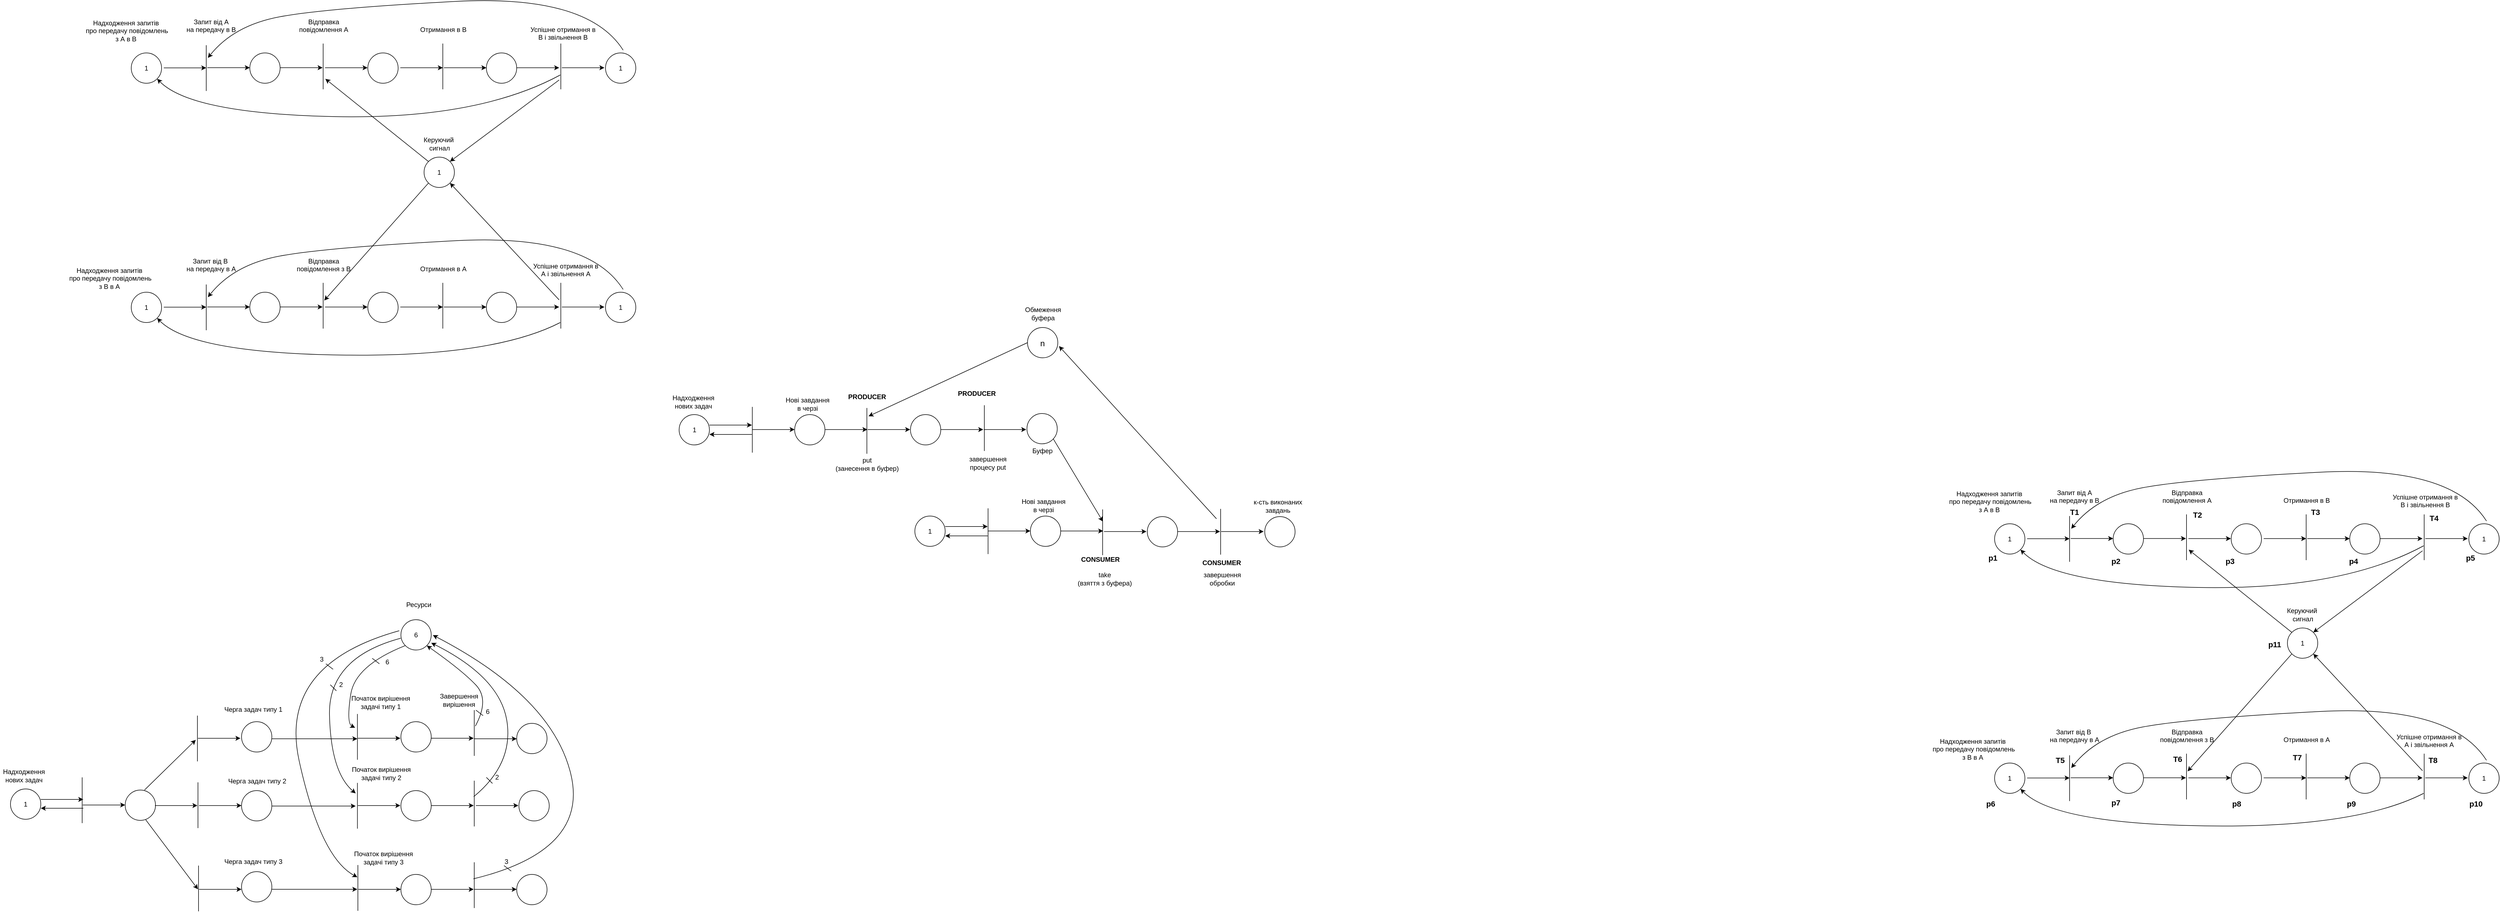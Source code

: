 <mxfile version="13.9.6" type="device"><diagram id="vWC8lhLfz5_sI7yvRuOH" name="Page-1"><mxGraphModel dx="2774" dy="1149" grid="0" gridSize="10" guides="1" tooltips="1" connect="1" arrows="1" fold="1" page="0" pageScale="1" pageWidth="827" pageHeight="1169" math="0" shadow="0"><root><mxCell id="0"/><mxCell id="1" parent="0"/><mxCell id="558CySC-EmtTnoPgAp7X-1" value="1" style="ellipse;whiteSpace=wrap;html=1;" parent="1" vertex="1"><mxGeometry x="-117" y="280" width="55" height="55" as="geometry"/></mxCell><mxCell id="558CySC-EmtTnoPgAp7X-2" value="" style="ellipse;whiteSpace=wrap;html=1;" parent="1" vertex="1"><mxGeometry x="527" y="280" width="55" height="55" as="geometry"/></mxCell><mxCell id="558CySC-EmtTnoPgAp7X-3" value="" style="endArrow=classic;html=1;" parent="1" edge="1"><mxGeometry width="50" height="50" relative="1" as="geometry"><mxPoint x="-58" y="307.08" as="sourcePoint"/><mxPoint x="19" y="307.08" as="targetPoint"/></mxGeometry></mxCell><mxCell id="558CySC-EmtTnoPgAp7X-4" value="" style="ellipse;whiteSpace=wrap;html=1;" parent="1" vertex="1"><mxGeometry x="312" y="280" width="55" height="55" as="geometry"/></mxCell><mxCell id="558CySC-EmtTnoPgAp7X-5" value="" style="endArrow=none;html=1;" parent="1" edge="1"><mxGeometry width="50" height="50" relative="1" as="geometry"><mxPoint x="19" y="349" as="sourcePoint"/><mxPoint x="19" y="266" as="targetPoint"/></mxGeometry></mxCell><mxCell id="558CySC-EmtTnoPgAp7X-8" value="" style="endArrow=classic;html=1;" parent="1" edge="1"><mxGeometry width="50" height="50" relative="1" as="geometry"><mxPoint x="21" y="306.79" as="sourcePoint"/><mxPoint x="98" y="306.79" as="targetPoint"/></mxGeometry></mxCell><mxCell id="558CySC-EmtTnoPgAp7X-9" value="" style="ellipse;whiteSpace=wrap;html=1;" parent="1" vertex="1"><mxGeometry x="98" y="280" width="55" height="55" as="geometry"/></mxCell><mxCell id="558CySC-EmtTnoPgAp7X-10" value="&lt;font style=&quot;font-size: 12px;&quot;&gt;Надходження запитів&lt;br style=&quot;font-size: 12px;&quot;&gt;&amp;nbsp;про передачу повідомлень &lt;br style=&quot;font-size: 12px;&quot;&gt;з А в В&lt;/font&gt;" style="text;html=1;align=center;verticalAlign=middle;resizable=0;points=[];autosize=1;fontSize=12;" parent="1" vertex="1"><mxGeometry x="-208" y="217" width="162" height="46" as="geometry"/></mxCell><mxCell id="558CySC-EmtTnoPgAp7X-11" value="&lt;span lang=&quot;UK&quot; style=&quot;color: black&quot;&gt;&lt;font style=&quot;font-size: 12px&quot;&gt;Запит від А &lt;br&gt;на передачу в В&lt;/font&gt;&lt;/span&gt;" style="text;whiteSpace=wrap;html=1;align=center;fontSize=12;" parent="1" vertex="1"><mxGeometry x="-34" y="210" width="124" height="48" as="geometry"/></mxCell><mxCell id="558CySC-EmtTnoPgAp7X-14" value="" style="endArrow=classic;html=1;" parent="1" edge="1"><mxGeometry width="50" height="50" relative="1" as="geometry"><mxPoint x="153" y="306.79" as="sourcePoint"/><mxPoint x="230" y="306.79" as="targetPoint"/></mxGeometry></mxCell><mxCell id="558CySC-EmtTnoPgAp7X-15" value="" style="endArrow=none;html=1;" parent="1" edge="1"><mxGeometry width="50" height="50" relative="1" as="geometry"><mxPoint x="231" y="346" as="sourcePoint"/><mxPoint x="231" y="263" as="targetPoint"/></mxGeometry></mxCell><mxCell id="558CySC-EmtTnoPgAp7X-16" value="" style="endArrow=classic;html=1;" parent="1" edge="1"><mxGeometry width="50" height="50" relative="1" as="geometry"><mxPoint x="234.5" y="306.91" as="sourcePoint"/><mxPoint x="311.5" y="306.91" as="targetPoint"/></mxGeometry></mxCell><mxCell id="558CySC-EmtTnoPgAp7X-17" value="" style="endArrow=classic;html=1;" parent="1" edge="1"><mxGeometry width="50" height="50" relative="1" as="geometry"><mxPoint x="371" y="306.91" as="sourcePoint"/><mxPoint x="448" y="306.91" as="targetPoint"/></mxGeometry></mxCell><mxCell id="558CySC-EmtTnoPgAp7X-18" value="Відправка повідомлення А" style="text;whiteSpace=wrap;html=1;align=center;fontSize=12;" parent="1" vertex="1"><mxGeometry x="170" y="210" width="124" height="48" as="geometry"/></mxCell><mxCell id="558CySC-EmtTnoPgAp7X-19" value="" style="endArrow=none;html=1;" parent="1" edge="1"><mxGeometry width="50" height="50" relative="1" as="geometry"><mxPoint x="448" y="346" as="sourcePoint"/><mxPoint x="448" y="263.0" as="targetPoint"/></mxGeometry></mxCell><mxCell id="558CySC-EmtTnoPgAp7X-20" value="" style="endArrow=classic;html=1;" parent="1" edge="1"><mxGeometry width="50" height="50" relative="1" as="geometry"><mxPoint x="450" y="306.91" as="sourcePoint"/><mxPoint x="527" y="306.91" as="targetPoint"/></mxGeometry></mxCell><mxCell id="558CySC-EmtTnoPgAp7X-21" value="Отримання в В" style="text;whiteSpace=wrap;html=1;align=center;fontSize=12;" parent="1" vertex="1"><mxGeometry x="387" y="224" width="124" height="48" as="geometry"/></mxCell><mxCell id="558CySC-EmtTnoPgAp7X-23" value="" style="curved=1;endArrow=classic;html=1;fontSize=12;entryX=1;entryY=1;entryDx=0;entryDy=0;" parent="1" target="558CySC-EmtTnoPgAp7X-1" edge="1"><mxGeometry width="50" height="50" relative="1" as="geometry"><mxPoint x="661" y="320" as="sourcePoint"/><mxPoint x="335" y="455" as="targetPoint"/><Array as="points"><mxPoint x="511" y="401"/><mxPoint x="-9" y="390"/></Array></mxGeometry></mxCell><mxCell id="558CySC-EmtTnoPgAp7X-24" value="" style="endArrow=none;html=1;" parent="1" edge="1"><mxGeometry width="50" height="50" relative="1" as="geometry"><mxPoint x="662" y="346" as="sourcePoint"/><mxPoint x="662" y="263.0" as="targetPoint"/></mxGeometry></mxCell><mxCell id="558CySC-EmtTnoPgAp7X-25" value="" style="endArrow=classic;html=1;" parent="1" edge="1"><mxGeometry width="50" height="50" relative="1" as="geometry"><mxPoint x="664.0" y="306.91" as="sourcePoint"/><mxPoint x="741" y="306.91" as="targetPoint"/></mxGeometry></mxCell><mxCell id="558CySC-EmtTnoPgAp7X-26" value="" style="endArrow=classic;html=1;" parent="1" edge="1"><mxGeometry width="50" height="50" relative="1" as="geometry"><mxPoint x="582.0" y="306.91" as="sourcePoint"/><mxPoint x="659" y="306.91" as="targetPoint"/></mxGeometry></mxCell><mxCell id="558CySC-EmtTnoPgAp7X-27" value="1" style="ellipse;whiteSpace=wrap;html=1;" parent="1" vertex="1"><mxGeometry x="743" y="280" width="55" height="55" as="geometry"/></mxCell><mxCell id="558CySC-EmtTnoPgAp7X-28" value="Успішне отримання в В і звільнення В" style="text;whiteSpace=wrap;html=1;align=center;fontSize=12;" parent="1" vertex="1"><mxGeometry x="604" y="224" width="124" height="48" as="geometry"/></mxCell><mxCell id="558CySC-EmtTnoPgAp7X-29" value="" style="curved=1;endArrow=classic;html=1;fontSize=12;entryX=1;entryY=1;entryDx=0;entryDy=0;" parent="1" edge="1"><mxGeometry width="50" height="50" relative="1" as="geometry"><mxPoint x="775" y="275" as="sourcePoint"/><mxPoint x="21.995" y="288.995" as="targetPoint"/><Array as="points"><mxPoint x="711" y="174"/><mxPoint x="235" y="199"/><mxPoint x="69" y="230"/></Array></mxGeometry></mxCell><mxCell id="558CySC-EmtTnoPgAp7X-30" value="1" style="ellipse;whiteSpace=wrap;html=1;" parent="1" vertex="1"><mxGeometry x="-117" y="714" width="55" height="55" as="geometry"/></mxCell><mxCell id="558CySC-EmtTnoPgAp7X-31" value="" style="ellipse;whiteSpace=wrap;html=1;" parent="1" vertex="1"><mxGeometry x="527" y="714" width="55" height="55" as="geometry"/></mxCell><mxCell id="558CySC-EmtTnoPgAp7X-32" value="" style="endArrow=classic;html=1;" parent="1" edge="1"><mxGeometry width="50" height="50" relative="1" as="geometry"><mxPoint x="-58" y="741.08" as="sourcePoint"/><mxPoint x="19" y="741.08" as="targetPoint"/></mxGeometry></mxCell><mxCell id="558CySC-EmtTnoPgAp7X-33" value="" style="ellipse;whiteSpace=wrap;html=1;" parent="1" vertex="1"><mxGeometry x="312" y="714" width="55" height="55" as="geometry"/></mxCell><mxCell id="558CySC-EmtTnoPgAp7X-34" value="" style="endArrow=none;html=1;" parent="1" edge="1"><mxGeometry width="50" height="50" relative="1" as="geometry"><mxPoint x="19" y="783" as="sourcePoint"/><mxPoint x="19" y="700" as="targetPoint"/></mxGeometry></mxCell><mxCell id="558CySC-EmtTnoPgAp7X-35" value="" style="endArrow=classic;html=1;" parent="1" edge="1"><mxGeometry width="50" height="50" relative="1" as="geometry"><mxPoint x="21" y="740.79" as="sourcePoint"/><mxPoint x="98" y="740.79" as="targetPoint"/></mxGeometry></mxCell><mxCell id="558CySC-EmtTnoPgAp7X-36" value="" style="ellipse;whiteSpace=wrap;html=1;" parent="1" vertex="1"><mxGeometry x="98" y="714" width="55" height="55" as="geometry"/></mxCell><mxCell id="558CySC-EmtTnoPgAp7X-37" value="&lt;span lang=&quot;UK&quot; style=&quot;color: black&quot;&gt;&lt;font style=&quot;font-size: 12px&quot;&gt;Запит від В&amp;nbsp;&lt;br&gt;на передачу в А&lt;br&gt;&lt;br&gt;&lt;/font&gt;&lt;/span&gt;" style="text;whiteSpace=wrap;html=1;align=center;fontSize=12;" parent="1" vertex="1"><mxGeometry x="-34" y="644" width="124" height="48" as="geometry"/></mxCell><mxCell id="558CySC-EmtTnoPgAp7X-38" value="" style="endArrow=classic;html=1;" parent="1" edge="1"><mxGeometry width="50" height="50" relative="1" as="geometry"><mxPoint x="153" y="740.79" as="sourcePoint"/><mxPoint x="230" y="740.79" as="targetPoint"/></mxGeometry></mxCell><mxCell id="558CySC-EmtTnoPgAp7X-39" value="" style="endArrow=none;html=1;" parent="1" edge="1"><mxGeometry width="50" height="50" relative="1" as="geometry"><mxPoint x="231" y="780" as="sourcePoint"/><mxPoint x="231" y="697.0" as="targetPoint"/></mxGeometry></mxCell><mxCell id="558CySC-EmtTnoPgAp7X-40" value="" style="endArrow=classic;html=1;" parent="1" edge="1"><mxGeometry width="50" height="50" relative="1" as="geometry"><mxPoint x="234.5" y="740.91" as="sourcePoint"/><mxPoint x="311.5" y="740.91" as="targetPoint"/></mxGeometry></mxCell><mxCell id="558CySC-EmtTnoPgAp7X-41" value="" style="endArrow=classic;html=1;" parent="1" edge="1"><mxGeometry width="50" height="50" relative="1" as="geometry"><mxPoint x="371" y="740.91" as="sourcePoint"/><mxPoint x="448" y="740.91" as="targetPoint"/></mxGeometry></mxCell><mxCell id="558CySC-EmtTnoPgAp7X-42" value="Відправка повідомлення з В" style="text;whiteSpace=wrap;html=1;align=center;fontSize=12;" parent="1" vertex="1"><mxGeometry x="170" y="644" width="124" height="48" as="geometry"/></mxCell><mxCell id="558CySC-EmtTnoPgAp7X-43" value="" style="endArrow=none;html=1;" parent="1" edge="1"><mxGeometry width="50" height="50" relative="1" as="geometry"><mxPoint x="448" y="780" as="sourcePoint"/><mxPoint x="448" y="697.0" as="targetPoint"/></mxGeometry></mxCell><mxCell id="558CySC-EmtTnoPgAp7X-44" value="" style="endArrow=classic;html=1;" parent="1" edge="1"><mxGeometry width="50" height="50" relative="1" as="geometry"><mxPoint x="450.0" y="740.91" as="sourcePoint"/><mxPoint x="527" y="740.91" as="targetPoint"/></mxGeometry></mxCell><mxCell id="558CySC-EmtTnoPgAp7X-45" value="Отримання в А" style="text;whiteSpace=wrap;html=1;align=center;fontSize=12;" parent="1" vertex="1"><mxGeometry x="387" y="658" width="124" height="48" as="geometry"/></mxCell><mxCell id="558CySC-EmtTnoPgAp7X-46" value="" style="curved=1;endArrow=classic;html=1;fontSize=12;entryX=1;entryY=1;entryDx=0;entryDy=0;" parent="1" target="558CySC-EmtTnoPgAp7X-30" edge="1"><mxGeometry width="50" height="50" relative="1" as="geometry"><mxPoint x="661" y="769" as="sourcePoint"/><mxPoint x="335" y="889" as="targetPoint"/><Array as="points"><mxPoint x="538" y="832"/><mxPoint x="-9" y="824"/></Array></mxGeometry></mxCell><mxCell id="558CySC-EmtTnoPgAp7X-47" value="" style="endArrow=none;html=1;" parent="1" edge="1"><mxGeometry width="50" height="50" relative="1" as="geometry"><mxPoint x="662" y="780" as="sourcePoint"/><mxPoint x="662" y="697.0" as="targetPoint"/></mxGeometry></mxCell><mxCell id="558CySC-EmtTnoPgAp7X-48" value="" style="endArrow=classic;html=1;" parent="1" edge="1"><mxGeometry width="50" height="50" relative="1" as="geometry"><mxPoint x="664.0" y="740.91" as="sourcePoint"/><mxPoint x="741" y="740.91" as="targetPoint"/></mxGeometry></mxCell><mxCell id="558CySC-EmtTnoPgAp7X-49" value="" style="endArrow=classic;html=1;" parent="1" edge="1"><mxGeometry width="50" height="50" relative="1" as="geometry"><mxPoint x="582.0" y="740.91" as="sourcePoint"/><mxPoint x="659" y="740.91" as="targetPoint"/></mxGeometry></mxCell><mxCell id="558CySC-EmtTnoPgAp7X-50" value="1" style="ellipse;whiteSpace=wrap;html=1;" parent="1" vertex="1"><mxGeometry x="743" y="714" width="55" height="55" as="geometry"/></mxCell><mxCell id="558CySC-EmtTnoPgAp7X-51" value="Успішне отримання в А і звільнення А" style="text;whiteSpace=wrap;html=1;align=center;fontSize=12;" parent="1" vertex="1"><mxGeometry x="609" y="653" width="124" height="48" as="geometry"/></mxCell><mxCell id="558CySC-EmtTnoPgAp7X-52" value="" style="curved=1;endArrow=classic;html=1;fontSize=12;entryX=1;entryY=1;entryDx=0;entryDy=0;" parent="1" edge="1"><mxGeometry width="50" height="50" relative="1" as="geometry"><mxPoint x="775.0" y="709" as="sourcePoint"/><mxPoint x="21.995" y="722.995" as="targetPoint"/><Array as="points"><mxPoint x="711" y="608"/><mxPoint x="235" y="633"/><mxPoint x="69" y="664"/></Array></mxGeometry></mxCell><mxCell id="558CySC-EmtTnoPgAp7X-53" value="&lt;font style=&quot;font-size: 12px&quot;&gt;Надходження запитів&lt;br style=&quot;font-size: 12px&quot;&gt;&amp;nbsp;про передачу повідомлень &lt;br style=&quot;font-size: 12px&quot;&gt;з В в А&lt;/font&gt;" style="text;html=1;align=center;verticalAlign=middle;resizable=0;points=[];autosize=1;fontSize=12;" parent="1" vertex="1"><mxGeometry x="-238" y="666" width="162" height="46" as="geometry"/></mxCell><mxCell id="558CySC-EmtTnoPgAp7X-54" value="1" style="ellipse;whiteSpace=wrap;html=1;" parent="1" vertex="1"><mxGeometry x="414" y="469" width="55" height="55" as="geometry"/></mxCell><mxCell id="558CySC-EmtTnoPgAp7X-55" value="Керуючий&lt;br&gt;&amp;nbsp;сигнал" style="text;html=1;align=center;verticalAlign=middle;resizable=0;points=[];autosize=1;fontSize=12;" parent="1" vertex="1"><mxGeometry x="407" y="429" width="65" height="32" as="geometry"/></mxCell><mxCell id="558CySC-EmtTnoPgAp7X-57" value="" style="endArrow=classic;html=1;fontSize=12;exitX=0;exitY=0;exitDx=0;exitDy=0;" parent="1" source="558CySC-EmtTnoPgAp7X-54" edge="1"><mxGeometry width="50" height="50" relative="1" as="geometry"><mxPoint x="568" y="399" as="sourcePoint"/><mxPoint x="235" y="327" as="targetPoint"/></mxGeometry></mxCell><mxCell id="558CySC-EmtTnoPgAp7X-58" value="" style="endArrow=classic;html=1;fontSize=12;exitX=0;exitY=1;exitDx=0;exitDy=0;" parent="1" source="558CySC-EmtTnoPgAp7X-54" edge="1"><mxGeometry width="50" height="50" relative="1" as="geometry"><mxPoint x="439.555" y="488.055" as="sourcePoint"/><mxPoint x="233" y="729" as="targetPoint"/></mxGeometry></mxCell><mxCell id="558CySC-EmtTnoPgAp7X-59" value="" style="endArrow=classic;html=1;fontSize=12;entryX=1;entryY=0;entryDx=0;entryDy=0;" parent="1" target="558CySC-EmtTnoPgAp7X-54" edge="1"><mxGeometry width="50" height="50" relative="1" as="geometry"><mxPoint x="659" y="329" as="sourcePoint"/><mxPoint x="569" y="433" as="targetPoint"/></mxGeometry></mxCell><mxCell id="558CySC-EmtTnoPgAp7X-60" value="" style="endArrow=classic;html=1;fontSize=12;entryX=1;entryY=1;entryDx=0;entryDy=0;" parent="1" target="558CySC-EmtTnoPgAp7X-54" edge="1"><mxGeometry width="50" height="50" relative="1" as="geometry"><mxPoint x="659" y="728" as="sourcePoint"/><mxPoint x="658.055" y="492.945" as="targetPoint"/></mxGeometry></mxCell><mxCell id="558CySC-EmtTnoPgAp7X-83" value="1" style="ellipse;whiteSpace=wrap;html=1;" parent="1" vertex="1"><mxGeometry x="-336" y="1615" width="55" height="55" as="geometry"/></mxCell><mxCell id="558CySC-EmtTnoPgAp7X-88" value="&lt;font style=&quot;font-size: 12px&quot;&gt;Надходження &lt;br&gt;нових задач&lt;br&gt;&lt;/font&gt;" style="text;html=1;align=center;verticalAlign=middle;resizable=0;points=[];autosize=1;fontSize=12;" parent="1" vertex="1"><mxGeometry x="-355" y="1575" width="86" height="32" as="geometry"/></mxCell><mxCell id="558CySC-EmtTnoPgAp7X-89" value="" style="endArrow=classic;html=1;" parent="1" edge="1"><mxGeometry width="50" height="50" relative="1" as="geometry"><mxPoint x="-281" y="1634" as="sourcePoint"/><mxPoint x="-204.0" y="1634" as="targetPoint"/></mxGeometry></mxCell><mxCell id="558CySC-EmtTnoPgAp7X-90" value="" style="endArrow=classic;html=1;" parent="1" edge="1"><mxGeometry width="50" height="50" relative="1" as="geometry"><mxPoint x="-204.0" y="1650" as="sourcePoint"/><mxPoint x="-281" y="1650" as="targetPoint"/></mxGeometry></mxCell><mxCell id="558CySC-EmtTnoPgAp7X-92" value="" style="endArrow=none;html=1;" parent="1" edge="1"><mxGeometry width="50" height="50" relative="1" as="geometry"><mxPoint x="3" y="1565.0" as="sourcePoint"/><mxPoint x="3" y="1482" as="targetPoint"/></mxGeometry></mxCell><mxCell id="558CySC-EmtTnoPgAp7X-94" value="6" style="ellipse;whiteSpace=wrap;html=1;" parent="1" vertex="1"><mxGeometry x="372" y="1308" width="55" height="55" as="geometry"/></mxCell><mxCell id="558CySC-EmtTnoPgAp7X-96" value="" style="ellipse;whiteSpace=wrap;html=1;" parent="1" vertex="1"><mxGeometry x="372" y="1493" width="55" height="55" as="geometry"/></mxCell><mxCell id="558CySC-EmtTnoPgAp7X-97" value="" style="endArrow=classic;html=1;fontSize=12;" parent="1" edge="1"><mxGeometry width="50" height="50" relative="1" as="geometry"><mxPoint x="138" y="1524" as="sourcePoint"/><mxPoint x="293" y="1524" as="targetPoint"/></mxGeometry></mxCell><mxCell id="558CySC-EmtTnoPgAp7X-99" value="&lt;font style=&quot;font-size: 12px&quot;&gt;Черга задач типу 1&lt;br&gt;&lt;/font&gt;" style="text;html=1;align=center;verticalAlign=middle;resizable=0;points=[];autosize=1;fontSize=12;" parent="1" vertex="1"><mxGeometry x="46" y="1462" width="115" height="18" as="geometry"/></mxCell><mxCell id="558CySC-EmtTnoPgAp7X-100" value="" style="endArrow=none;html=1;" parent="1" edge="1"><mxGeometry width="50" height="50" relative="1" as="geometry"><mxPoint x="293.17" y="1562" as="sourcePoint"/><mxPoint x="293.17" y="1479" as="targetPoint"/></mxGeometry></mxCell><mxCell id="558CySC-EmtTnoPgAp7X-101" value="" style="endArrow=classic;html=1;fontSize=12;" parent="1" edge="1"><mxGeometry width="50" height="50" relative="1" as="geometry"><mxPoint x="137" y="1646" as="sourcePoint"/><mxPoint x="290" y="1646" as="targetPoint"/></mxGeometry></mxCell><mxCell id="558CySC-EmtTnoPgAp7X-102" value="" style="endArrow=none;html=1;" parent="1" edge="1"><mxGeometry width="50" height="50" relative="1" as="geometry"><mxPoint x="293.17" y="1687" as="sourcePoint"/><mxPoint x="293.17" y="1604" as="targetPoint"/></mxGeometry></mxCell><mxCell id="558CySC-EmtTnoPgAp7X-103" value="" style="endArrow=none;html=1;" parent="1" edge="1"><mxGeometry width="50" height="50" relative="1" as="geometry"><mxPoint x="294.0" y="1836" as="sourcePoint"/><mxPoint x="294.0" y="1753" as="targetPoint"/></mxGeometry></mxCell><mxCell id="558CySC-EmtTnoPgAp7X-105" value="" style="endArrow=classic;html=1;fontSize=12;" parent="1" edge="1"><mxGeometry width="50" height="50" relative="1" as="geometry"><mxPoint x="130" y="1797" as="sourcePoint"/><mxPoint x="293" y="1797" as="targetPoint"/></mxGeometry></mxCell><mxCell id="558CySC-EmtTnoPgAp7X-106" value="" style="ellipse;whiteSpace=wrap;html=1;" parent="1" vertex="1"><mxGeometry x="372" y="1618" width="55" height="55" as="geometry"/></mxCell><mxCell id="558CySC-EmtTnoPgAp7X-107" value="" style="endArrow=classic;html=1;" parent="1" edge="1"><mxGeometry width="50" height="50" relative="1" as="geometry"><mxPoint x="294" y="1523" as="sourcePoint"/><mxPoint x="371.0" y="1523" as="targetPoint"/></mxGeometry></mxCell><mxCell id="558CySC-EmtTnoPgAp7X-108" value="" style="ellipse;whiteSpace=wrap;html=1;" parent="1" vertex="1"><mxGeometry x="372" y="1770" width="55" height="55" as="geometry"/></mxCell><mxCell id="558CySC-EmtTnoPgAp7X-109" value="" style="endArrow=classic;html=1;" parent="1" edge="1"><mxGeometry width="50" height="50" relative="1" as="geometry"><mxPoint x="294.0" y="1645.08" as="sourcePoint"/><mxPoint x="371.0" y="1645.08" as="targetPoint"/></mxGeometry></mxCell><mxCell id="558CySC-EmtTnoPgAp7X-110" value="" style="endArrow=classic;html=1;" parent="1" edge="1"><mxGeometry width="50" height="50" relative="1" as="geometry"><mxPoint x="295.0" y="1797.08" as="sourcePoint"/><mxPoint x="372.0" y="1797.08" as="targetPoint"/></mxGeometry></mxCell><mxCell id="558CySC-EmtTnoPgAp7X-111" value="" style="endArrow=classic;html=1;" parent="1" edge="1"><mxGeometry width="50" height="50" relative="1" as="geometry"><mxPoint x="427.0" y="1523" as="sourcePoint"/><mxPoint x="504.0" y="1523" as="targetPoint"/></mxGeometry></mxCell><mxCell id="558CySC-EmtTnoPgAp7X-112" value="" style="endArrow=classic;html=1;" parent="1" edge="1"><mxGeometry width="50" height="50" relative="1" as="geometry"><mxPoint x="427.0" y="1645.08" as="sourcePoint"/><mxPoint x="504.0" y="1645.08" as="targetPoint"/></mxGeometry></mxCell><mxCell id="558CySC-EmtTnoPgAp7X-113" value="" style="endArrow=classic;html=1;" parent="1" edge="1"><mxGeometry width="50" height="50" relative="1" as="geometry"><mxPoint x="427.0" y="1797.08" as="sourcePoint"/><mxPoint x="504.0" y="1797.08" as="targetPoint"/></mxGeometry></mxCell><mxCell id="558CySC-EmtTnoPgAp7X-114" value="" style="endArrow=none;html=1;" parent="1" edge="1"><mxGeometry width="50" height="50" relative="1" as="geometry"><mxPoint x="505.0" y="1683" as="sourcePoint"/><mxPoint x="505.0" y="1600" as="targetPoint"/></mxGeometry></mxCell><mxCell id="558CySC-EmtTnoPgAp7X-115" value="" style="endArrow=none;html=1;" parent="1" edge="1"><mxGeometry width="50" height="50" relative="1" as="geometry"><mxPoint x="505.0" y="1555" as="sourcePoint"/><mxPoint x="505.0" y="1472" as="targetPoint"/></mxGeometry></mxCell><mxCell id="558CySC-EmtTnoPgAp7X-116" value="" style="endArrow=none;html=1;" parent="1" edge="1"><mxGeometry width="50" height="50" relative="1" as="geometry"><mxPoint x="505.0" y="1831" as="sourcePoint"/><mxPoint x="505.0" y="1748" as="targetPoint"/></mxGeometry></mxCell><mxCell id="558CySC-EmtTnoPgAp7X-117" value="" style="curved=1;endArrow=classic;html=1;fontSize=12;exitX=0;exitY=1;exitDx=0;exitDy=0;" parent="1" source="558CySC-EmtTnoPgAp7X-94" edge="1"><mxGeometry width="50" height="50" relative="1" as="geometry"><mxPoint x="413" y="1633" as="sourcePoint"/><mxPoint x="289" y="1504" as="targetPoint"/><Array as="points"><mxPoint x="289" y="1391"/><mxPoint x="273" y="1496"/></Array></mxGeometry></mxCell><mxCell id="558CySC-EmtTnoPgAp7X-120" value="" style="curved=1;endArrow=classic;html=1;fontSize=12;exitX=-0.006;exitY=0.612;exitDx=0;exitDy=0;exitPerimeter=0;" parent="1" source="558CySC-EmtTnoPgAp7X-94" edge="1"><mxGeometry width="50" height="50" relative="1" as="geometry"><mxPoint x="413" y="1633" as="sourcePoint"/><mxPoint x="290" y="1623" as="targetPoint"/><Array as="points"><mxPoint x="240" y="1377"/><mxPoint x="245" y="1585"/></Array></mxGeometry></mxCell><mxCell id="558CySC-EmtTnoPgAp7X-121" value="" style="endArrow=none;html=1;fontSize=12;" parent="1" edge="1"><mxGeometry width="50" height="50" relative="1" as="geometry"><mxPoint x="255" y="1437" as="sourcePoint"/><mxPoint x="244" y="1426" as="targetPoint"/></mxGeometry></mxCell><mxCell id="558CySC-EmtTnoPgAp7X-122" value="2" style="text;html=1;align=center;verticalAlign=middle;resizable=0;points=[];autosize=1;fontSize=12;" parent="1" vertex="1"><mxGeometry x="254" y="1417" width="17" height="18" as="geometry"/></mxCell><mxCell id="558CySC-EmtTnoPgAp7X-123" value="" style="curved=1;endArrow=classic;html=1;fontSize=12;" parent="1" edge="1"><mxGeometry width="50" height="50" relative="1" as="geometry"><mxPoint x="369" y="1328" as="sourcePoint"/><mxPoint x="293" y="1775" as="targetPoint"/><Array as="points"><mxPoint x="149" y="1389"/><mxPoint x="226" y="1739.14"/></Array></mxGeometry></mxCell><mxCell id="558CySC-EmtTnoPgAp7X-127" value="" style="endArrow=classic;html=1;" parent="1" edge="1"><mxGeometry width="50" height="50" relative="1" as="geometry"><mxPoint x="505.0" y="1524" as="sourcePoint"/><mxPoint x="582.0" y="1524" as="targetPoint"/></mxGeometry></mxCell><mxCell id="558CySC-EmtTnoPgAp7X-128" value="" style="endArrow=classic;html=1;" parent="1" edge="1"><mxGeometry width="50" height="50" relative="1" as="geometry"><mxPoint x="508.0" y="1645.08" as="sourcePoint"/><mxPoint x="585.0" y="1645.08" as="targetPoint"/></mxGeometry></mxCell><mxCell id="558CySC-EmtTnoPgAp7X-129" value="" style="endArrow=classic;html=1;" parent="1" edge="1"><mxGeometry width="50" height="50" relative="1" as="geometry"><mxPoint x="505.0" y="1797.08" as="sourcePoint"/><mxPoint x="582.0" y="1797.08" as="targetPoint"/></mxGeometry></mxCell><mxCell id="558CySC-EmtTnoPgAp7X-131" value="" style="ellipse;whiteSpace=wrap;html=1;" parent="1" vertex="1"><mxGeometry x="582" y="1496" width="55" height="55" as="geometry"/></mxCell><mxCell id="558CySC-EmtTnoPgAp7X-132" value="" style="ellipse;whiteSpace=wrap;html=1;" parent="1" vertex="1"><mxGeometry x="586" y="1618" width="55" height="55" as="geometry"/></mxCell><mxCell id="558CySC-EmtTnoPgAp7X-133" value="" style="ellipse;whiteSpace=wrap;html=1;" parent="1" vertex="1"><mxGeometry x="582" y="1770" width="55" height="55" as="geometry"/></mxCell><mxCell id="558CySC-EmtTnoPgAp7X-134" value="" style="curved=1;endArrow=classic;html=1;fontSize=12;entryX=1;entryY=1;entryDx=0;entryDy=0;" parent="1" target="558CySC-EmtTnoPgAp7X-94" edge="1"><mxGeometry width="50" height="50" relative="1" as="geometry"><mxPoint x="507" y="1501" as="sourcePoint"/><mxPoint x="557" y="1451" as="targetPoint"/><Array as="points"><mxPoint x="533" y="1453"/><mxPoint x="483" y="1400"/></Array></mxGeometry></mxCell><mxCell id="558CySC-EmtTnoPgAp7X-135" value="" style="curved=1;endArrow=classic;html=1;fontSize=12;" parent="1" edge="1"><mxGeometry width="50" height="50" relative="1" as="geometry"><mxPoint x="504.03" y="1629.05" as="sourcePoint"/><mxPoint x="427" y="1350" as="targetPoint"/><Array as="points"><mxPoint x="577" y="1569"/><mxPoint x="551" y="1412"/></Array></mxGeometry></mxCell><mxCell id="558CySC-EmtTnoPgAp7X-136" value="" style="curved=1;endArrow=classic;html=1;fontSize=12;" parent="1" edge="1"><mxGeometry width="50" height="50" relative="1" as="geometry"><mxPoint x="503.53" y="1778.03" as="sourcePoint"/><mxPoint x="430" y="1336" as="targetPoint"/><Array as="points"><mxPoint x="714" y="1727"/><mxPoint x="646" y="1448"/></Array></mxGeometry></mxCell><mxCell id="558CySC-EmtTnoPgAp7X-137" value="" style="endArrow=none;html=1;fontSize=12;" parent="1" edge="1"><mxGeometry width="50" height="50" relative="1" as="geometry"><mxPoint x="521.0" y="1482" as="sourcePoint"/><mxPoint x="508.0" y="1472" as="targetPoint"/></mxGeometry></mxCell><mxCell id="558CySC-EmtTnoPgAp7X-138" value="6" style="text;html=1;align=center;verticalAlign=middle;resizable=0;points=[];autosize=1;fontSize=12;" parent="1" vertex="1"><mxGeometry x="520" y="1466" width="17" height="18" as="geometry"/></mxCell><mxCell id="558CySC-EmtTnoPgAp7X-139" value="" style="endArrow=none;html=1;fontSize=12;" parent="1" edge="1"><mxGeometry width="50" height="50" relative="1" as="geometry"><mxPoint x="538" y="1605" as="sourcePoint"/><mxPoint x="527.0" y="1594" as="targetPoint"/></mxGeometry></mxCell><mxCell id="558CySC-EmtTnoPgAp7X-140" value="2" style="text;html=1;align=center;verticalAlign=middle;resizable=0;points=[];autosize=1;fontSize=12;" parent="1" vertex="1"><mxGeometry x="537" y="1585" width="17" height="18" as="geometry"/></mxCell><mxCell id="558CySC-EmtTnoPgAp7X-141" value="" style="endArrow=none;html=1;fontSize=12;" parent="1" edge="1"><mxGeometry width="50" height="50" relative="1" as="geometry"><mxPoint x="572.0" y="1764" as="sourcePoint"/><mxPoint x="559.0" y="1754" as="targetPoint"/><Array as="points"><mxPoint x="559" y="1754"/></Array></mxGeometry></mxCell><mxCell id="558CySC-EmtTnoPgAp7X-142" value="3" style="text;html=1;align=center;verticalAlign=middle;resizable=0;points=[];autosize=1;fontSize=12;" parent="1" vertex="1"><mxGeometry x="554" y="1738" width="17" height="18" as="geometry"/></mxCell><mxCell id="558CySC-EmtTnoPgAp7X-143" value="Початок вирішення&lt;br&gt;задачі типу 1" style="text;html=1;align=center;verticalAlign=middle;resizable=0;points=[];autosize=1;fontSize=12;" parent="1" vertex="1"><mxGeometry x="276" y="1442" width="117" height="32" as="geometry"/></mxCell><mxCell id="558CySC-EmtTnoPgAp7X-146" value="Завершення &lt;br&gt;вирішення" style="text;html=1;align=center;verticalAlign=middle;resizable=0;points=[];autosize=1;fontSize=12;" parent="1" vertex="1"><mxGeometry x="437" y="1438" width="80" height="32" as="geometry"/></mxCell><mxCell id="558CySC-EmtTnoPgAp7X-147" value="Початок вирішення&lt;br&gt;задачі типу 2" style="text;html=1;align=center;verticalAlign=middle;resizable=0;points=[];autosize=1;fontSize=12;" parent="1" vertex="1"><mxGeometry x="277.75" y="1571" width="117" height="32" as="geometry"/></mxCell><mxCell id="558CySC-EmtTnoPgAp7X-148" value="Початок вирішення&lt;br&gt;задачі типу 3" style="text;html=1;align=center;verticalAlign=middle;resizable=0;points=[];autosize=1;fontSize=12;" parent="1" vertex="1"><mxGeometry x="281" y="1724" width="117" height="32" as="geometry"/></mxCell><mxCell id="558CySC-EmtTnoPgAp7X-149" value="" style="ellipse;whiteSpace=wrap;html=1;" parent="1" vertex="1"><mxGeometry x="83" y="1493" width="55" height="55" as="geometry"/></mxCell><mxCell id="558CySC-EmtTnoPgAp7X-150" value="" style="ellipse;whiteSpace=wrap;html=1;" parent="1" vertex="1"><mxGeometry x="83" y="1618" width="55" height="55" as="geometry"/></mxCell><mxCell id="558CySC-EmtTnoPgAp7X-151" value="" style="ellipse;whiteSpace=wrap;html=1;" parent="1" vertex="1"><mxGeometry x="83" y="1765" width="55" height="55" as="geometry"/></mxCell><mxCell id="558CySC-EmtTnoPgAp7X-152" value="" style="endArrow=classic;html=1;" parent="1" edge="1"><mxGeometry width="50" height="50" relative="1" as="geometry"><mxPoint x="4.0" y="1523.08" as="sourcePoint"/><mxPoint x="81.0" y="1523.08" as="targetPoint"/></mxGeometry></mxCell><mxCell id="558CySC-EmtTnoPgAp7X-153" value="" style="endArrow=classic;html=1;" parent="1" edge="1"><mxGeometry width="50" height="50" relative="1" as="geometry"><mxPoint x="6.0" y="1645.08" as="sourcePoint"/><mxPoint x="83.0" y="1645.08" as="targetPoint"/></mxGeometry></mxCell><mxCell id="558CySC-EmtTnoPgAp7X-154" value="" style="endArrow=classic;html=1;" parent="1" edge="1"><mxGeometry width="50" height="50" relative="1" as="geometry"><mxPoint x="6.0" y="1797.08" as="sourcePoint"/><mxPoint x="83.0" y="1797.08" as="targetPoint"/></mxGeometry></mxCell><mxCell id="558CySC-EmtTnoPgAp7X-155" value="" style="endArrow=none;html=1;" parent="1" edge="1"><mxGeometry width="50" height="50" relative="1" as="geometry"><mxPoint x="4" y="1686" as="sourcePoint"/><mxPoint x="4" y="1603" as="targetPoint"/></mxGeometry></mxCell><mxCell id="558CySC-EmtTnoPgAp7X-156" value="" style="endArrow=none;html=1;" parent="1" edge="1"><mxGeometry width="50" height="50" relative="1" as="geometry"><mxPoint x="5" y="1837" as="sourcePoint"/><mxPoint x="5" y="1754" as="targetPoint"/></mxGeometry></mxCell><mxCell id="558CySC-EmtTnoPgAp7X-157" value="" style="ellipse;whiteSpace=wrap;html=1;" parent="1" vertex="1"><mxGeometry x="-128" y="1617" width="55" height="55" as="geometry"/></mxCell><mxCell id="558CySC-EmtTnoPgAp7X-158" value="" style="endArrow=none;html=1;" parent="1" edge="1"><mxGeometry width="50" height="50" relative="1" as="geometry"><mxPoint x="-206" y="1677" as="sourcePoint"/><mxPoint x="-206" y="1594" as="targetPoint"/></mxGeometry></mxCell><mxCell id="558CySC-EmtTnoPgAp7X-159" value="&lt;font style=&quot;font-size: 12px&quot;&gt;Черга задач типу 2&lt;br&gt;&lt;/font&gt;" style="text;html=1;align=center;verticalAlign=middle;resizable=0;points=[];autosize=1;fontSize=12;" parent="1" vertex="1"><mxGeometry x="53" y="1592" width="115" height="18" as="geometry"/></mxCell><mxCell id="558CySC-EmtTnoPgAp7X-161" value="&lt;font style=&quot;font-size: 12px&quot;&gt;Черга задач типу 3&lt;br&gt;&lt;/font&gt;" style="text;html=1;align=center;verticalAlign=middle;resizable=0;points=[];autosize=1;fontSize=12;" parent="1" vertex="1"><mxGeometry x="46" y="1738" width="115" height="18" as="geometry"/></mxCell><mxCell id="558CySC-EmtTnoPgAp7X-162" value="" style="endArrow=classic;html=1;" parent="1" edge="1"><mxGeometry width="50" height="50" relative="1" as="geometry"><mxPoint x="-205" y="1644.08" as="sourcePoint"/><mxPoint x="-128.0" y="1644.08" as="targetPoint"/></mxGeometry></mxCell><mxCell id="558CySC-EmtTnoPgAp7X-163" value="" style="endArrow=classic;html=1;" parent="1" edge="1"><mxGeometry width="50" height="50" relative="1" as="geometry"><mxPoint x="-93" y="1617" as="sourcePoint"/><mxPoint y="1526" as="targetPoint"/></mxGeometry></mxCell><mxCell id="558CySC-EmtTnoPgAp7X-164" value="" style="endArrow=classic;html=1;" parent="1" edge="1"><mxGeometry width="50" height="50" relative="1" as="geometry"><mxPoint x="-74.0" y="1645.08" as="sourcePoint"/><mxPoint x="3.0" y="1645.08" as="targetPoint"/></mxGeometry></mxCell><mxCell id="558CySC-EmtTnoPgAp7X-165" value="" style="endArrow=classic;html=1;exitX=0.676;exitY=0.979;exitDx=0;exitDy=0;exitPerimeter=0;" parent="1" source="558CySC-EmtTnoPgAp7X-157" edge="1"><mxGeometry width="50" height="50" relative="1" as="geometry"><mxPoint x="-89" y="1888" as="sourcePoint"/><mxPoint x="4" y="1797" as="targetPoint"/></mxGeometry></mxCell><mxCell id="558CySC-EmtTnoPgAp7X-215" value="" style="endArrow=none;html=1;" parent="1" edge="1"><mxGeometry width="50" height="50" relative="1" as="geometry"><mxPoint x="1009.25" y="1005.0" as="sourcePoint"/><mxPoint x="1009.25" y="922" as="targetPoint"/></mxGeometry></mxCell><mxCell id="558CySC-EmtTnoPgAp7X-216" value="Надходження &lt;br&gt;нових задач" style="text;html=1;align=center;verticalAlign=middle;resizable=0;points=[];autosize=1;fontSize=12;" parent="1" vertex="1"><mxGeometry x="859" y="897" width="86" height="32" as="geometry"/></mxCell><mxCell id="558CySC-EmtTnoPgAp7X-217" value="1" style="ellipse;whiteSpace=wrap;html=1;" parent="1" vertex="1"><mxGeometry x="876.5" y="936" width="55" height="55" as="geometry"/></mxCell><mxCell id="558CySC-EmtTnoPgAp7X-218" value="" style="endArrow=classic;html=1;" parent="1" edge="1"><mxGeometry width="50" height="50" relative="1" as="geometry"><mxPoint x="931.5" y="955.0" as="sourcePoint"/><mxPoint x="1008.5" y="955.0" as="targetPoint"/></mxGeometry></mxCell><mxCell id="558CySC-EmtTnoPgAp7X-219" value="&lt;b&gt;PRODUCER&lt;/b&gt;" style="text;html=1;align=center;verticalAlign=middle;resizable=0;points=[];autosize=1;fontSize=12;" parent="1" vertex="1"><mxGeometry x="1177" y="895" width="79" height="18" as="geometry"/></mxCell><mxCell id="558CySC-EmtTnoPgAp7X-220" value="put&lt;br&gt;(занесення в буфер)" style="text;html=1;align=center;verticalAlign=middle;resizable=0;points=[];autosize=1;fontSize=12;" parent="1" vertex="1"><mxGeometry x="1154" y="1010" width="125" height="32" as="geometry"/></mxCell><mxCell id="558CySC-EmtTnoPgAp7X-221" value="" style="endArrow=none;html=1;fontSize=12;" parent="1" edge="1"><mxGeometry width="50" height="50" relative="1" as="geometry"><mxPoint x="333" y="1388" as="sourcePoint"/><mxPoint x="320" y="1378" as="targetPoint"/></mxGeometry></mxCell><mxCell id="558CySC-EmtTnoPgAp7X-222" value="6" style="text;html=1;align=center;verticalAlign=middle;resizable=0;points=[];autosize=1;fontSize=12;" parent="1" vertex="1"><mxGeometry x="338" y="1376" width="17" height="18" as="geometry"/></mxCell><mxCell id="558CySC-EmtTnoPgAp7X-223" value="" style="endArrow=none;html=1;fontSize=12;" parent="1" edge="1"><mxGeometry width="50" height="50" relative="1" as="geometry"><mxPoint x="249" y="1398" as="sourcePoint"/><mxPoint x="236" y="1388" as="targetPoint"/></mxGeometry></mxCell><mxCell id="558CySC-EmtTnoPgAp7X-224" value="3" style="text;html=1;align=center;verticalAlign=middle;resizable=0;points=[];autosize=1;fontSize=12;" parent="1" vertex="1"><mxGeometry x="219" y="1371" width="17" height="18" as="geometry"/></mxCell><mxCell id="558CySC-EmtTnoPgAp7X-225" value="" style="endArrow=classic;html=1;" parent="1" edge="1"><mxGeometry width="50" height="50" relative="1" as="geometry"><mxPoint x="1009" y="963.08" as="sourcePoint"/><mxPoint x="1086" y="963.08" as="targetPoint"/></mxGeometry></mxCell><mxCell id="558CySC-EmtTnoPgAp7X-226" value="" style="ellipse;whiteSpace=wrap;html=1;" parent="1" vertex="1"><mxGeometry x="1086" y="936" width="55" height="55" as="geometry"/></mxCell><mxCell id="558CySC-EmtTnoPgAp7X-227" value="" style="endArrow=classic;html=1;" parent="1" edge="1"><mxGeometry width="50" height="50" relative="1" as="geometry"><mxPoint x="1008.5" y="972" as="sourcePoint"/><mxPoint x="931.5" y="972" as="targetPoint"/></mxGeometry></mxCell><mxCell id="558CySC-EmtTnoPgAp7X-228" value="" style="endArrow=none;html=1;" parent="1" edge="1"><mxGeometry width="50" height="50" relative="1" as="geometry"><mxPoint x="1217" y="1007" as="sourcePoint"/><mxPoint x="1217" y="924" as="targetPoint"/></mxGeometry></mxCell><mxCell id="558CySC-EmtTnoPgAp7X-229" value="" style="endArrow=classic;html=1;" parent="1" edge="1"><mxGeometry width="50" height="50" relative="1" as="geometry"><mxPoint x="1141" y="963.08" as="sourcePoint"/><mxPoint x="1218" y="963.08" as="targetPoint"/></mxGeometry></mxCell><mxCell id="558CySC-EmtTnoPgAp7X-230" value="" style="endArrow=classic;html=1;" parent="1" edge="1"><mxGeometry width="50" height="50" relative="1" as="geometry"><mxPoint x="1218.5" y="963.08" as="sourcePoint"/><mxPoint x="1295.5" y="963.08" as="targetPoint"/></mxGeometry></mxCell><mxCell id="558CySC-EmtTnoPgAp7X-231" value="" style="ellipse;whiteSpace=wrap;html=1;" parent="1" vertex="1"><mxGeometry x="1507.25" y="934" width="55" height="55" as="geometry"/></mxCell><mxCell id="558CySC-EmtTnoPgAp7X-232" value="Буфер" style="text;html=1;align=center;verticalAlign=middle;resizable=0;points=[];autosize=1;fontSize=12;" parent="1" vertex="1"><mxGeometry x="1511.25" y="993" width="47" height="18" as="geometry"/></mxCell><mxCell id="558CySC-EmtTnoPgAp7X-235" value="&lt;font style=&quot;font-size: 15px&quot;&gt;n&lt;/font&gt;" style="ellipse;whiteSpace=wrap;html=1;" parent="1" vertex="1"><mxGeometry x="1508.25" y="778" width="55" height="55" as="geometry"/></mxCell><mxCell id="558CySC-EmtTnoPgAp7X-236" value="Обмеження &lt;br&gt;буфера" style="text;html=1;align=center;verticalAlign=middle;resizable=0;points=[];autosize=1;fontSize=12;" parent="1" vertex="1"><mxGeometry x="1498.25" y="737" width="75" height="32" as="geometry"/></mxCell><mxCell id="558CySC-EmtTnoPgAp7X-237" value="" style="endArrow=none;html=1;" parent="1" edge="1"><mxGeometry width="50" height="50" relative="1" as="geometry"><mxPoint x="1858.5" y="1190.0" as="sourcePoint"/><mxPoint x="1858.5" y="1107.0" as="targetPoint"/></mxGeometry></mxCell><mxCell id="558CySC-EmtTnoPgAp7X-238" value="" style="endArrow=classic;html=1;" parent="1" edge="1"><mxGeometry width="50" height="50" relative="1" as="geometry"><mxPoint x="1647" y="1148.08" as="sourcePoint"/><mxPoint x="1724" y="1148.08" as="targetPoint"/></mxGeometry></mxCell><mxCell id="558CySC-EmtTnoPgAp7X-239" value="" style="ellipse;whiteSpace=wrap;html=1;" parent="1" vertex="1"><mxGeometry x="1725.5" y="1121" width="55" height="55" as="geometry"/></mxCell><mxCell id="558CySC-EmtTnoPgAp7X-240" value="" style="endArrow=classic;html=1;" parent="1" edge="1"><mxGeometry width="50" height="50" relative="1" as="geometry"><mxPoint x="1780.5" y="1148.08" as="sourcePoint"/><mxPoint x="1857.5" y="1148.08" as="targetPoint"/></mxGeometry></mxCell><mxCell id="558CySC-EmtTnoPgAp7X-242" value="завершення &lt;br&gt;обробки" style="text;html=1;align=center;verticalAlign=middle;resizable=0;points=[];autosize=1;fontSize=12;" parent="1" vertex="1"><mxGeometry x="1822" y="1218" width="78" height="32" as="geometry"/></mxCell><mxCell id="558CySC-EmtTnoPgAp7X-243" value="" style="endArrow=classic;html=1;" parent="1" edge="1"><mxGeometry width="50" height="50" relative="1" as="geometry"><mxPoint x="1859.5" y="1148.08" as="sourcePoint"/><mxPoint x="1936.5" y="1148.08" as="targetPoint"/></mxGeometry></mxCell><mxCell id="558CySC-EmtTnoPgAp7X-244" value="" style="endArrow=classic;html=1;exitX=0;exitY=0.5;exitDx=0;exitDy=0;" parent="1" source="558CySC-EmtTnoPgAp7X-235" edge="1"><mxGeometry width="50" height="50" relative="1" as="geometry"><mxPoint x="1242.0" y="836.0" as="sourcePoint"/><mxPoint x="1220" y="939" as="targetPoint"/></mxGeometry></mxCell><mxCell id="558CySC-EmtTnoPgAp7X-245" value="" style="endArrow=classic;html=1;entryX=1.039;entryY=0.615;entryDx=0;entryDy=0;entryPerimeter=0;" parent="1" target="558CySC-EmtTnoPgAp7X-235" edge="1"><mxGeometry width="50" height="50" relative="1" as="geometry"><mxPoint x="1851" y="1125" as="sourcePoint"/><mxPoint x="1771.25" y="924.5" as="targetPoint"/></mxGeometry></mxCell><mxCell id="558CySC-EmtTnoPgAp7X-246" value="" style="ellipse;whiteSpace=wrap;html=1;" parent="1" vertex="1"><mxGeometry x="1938.5" y="1121" width="55" height="55" as="geometry"/></mxCell><mxCell id="558CySC-EmtTnoPgAp7X-247" value="к-сть виконаних&lt;br&gt;завдань" style="text;html=1;align=center;verticalAlign=middle;resizable=0;points=[];autosize=1;fontSize=12;" parent="1" vertex="1"><mxGeometry x="1912.5" y="1086" width="98" height="32" as="geometry"/></mxCell><mxCell id="558CySC-EmtTnoPgAp7X-248" value="Нові завдання&lt;br&gt;в черзі" style="text;html=1;align=center;verticalAlign=middle;resizable=0;points=[];autosize=1;fontSize=12;" parent="1" vertex="1"><mxGeometry x="1064" y="901" width="90" height="32" as="geometry"/></mxCell><mxCell id="558CySC-EmtTnoPgAp7X-249" value="" style="ellipse;whiteSpace=wrap;html=1;" parent="1" vertex="1"><mxGeometry x="1296" y="936" width="55" height="55" as="geometry"/></mxCell><mxCell id="558CySC-EmtTnoPgAp7X-250" value="" style="endArrow=none;html=1;" parent="1" edge="1"><mxGeometry width="50" height="50" relative="1" as="geometry"><mxPoint x="1430" y="1002" as="sourcePoint"/><mxPoint x="1430" y="919" as="targetPoint"/></mxGeometry></mxCell><mxCell id="558CySC-EmtTnoPgAp7X-251" value="" style="endArrow=classic;html=1;" parent="1" edge="1"><mxGeometry width="50" height="50" relative="1" as="geometry"><mxPoint x="1351.0" y="963.08" as="sourcePoint"/><mxPoint x="1428" y="963.08" as="targetPoint"/></mxGeometry></mxCell><mxCell id="558CySC-EmtTnoPgAp7X-252" value="" style="endArrow=classic;html=1;" parent="1" edge="1"><mxGeometry width="50" height="50" relative="1" as="geometry"><mxPoint x="1429.0" y="963.08" as="sourcePoint"/><mxPoint x="1506.0" y="963.08" as="targetPoint"/></mxGeometry></mxCell><mxCell id="558CySC-EmtTnoPgAp7X-253" value="&lt;b&gt;PRODUCER&lt;/b&gt;" style="text;html=1;align=center;verticalAlign=middle;resizable=0;points=[];autosize=1;fontSize=12;" parent="1" vertex="1"><mxGeometry x="1376" y="889" width="79" height="18" as="geometry"/></mxCell><mxCell id="558CySC-EmtTnoPgAp7X-254" value="&lt;b&gt;CONSUMER&lt;/b&gt;" style="text;html=1;align=center;verticalAlign=middle;resizable=0;points=[];autosize=1;fontSize=12;" parent="1" vertex="1"><mxGeometry x="1820" y="1196" width="80" height="18" as="geometry"/></mxCell><mxCell id="558CySC-EmtTnoPgAp7X-256" value="завершення &lt;br&gt;процесу put" style="text;html=1;align=center;verticalAlign=middle;resizable=0;points=[];autosize=1;fontSize=12;" parent="1" vertex="1"><mxGeometry x="1397" y="1008" width="78" height="32" as="geometry"/></mxCell><mxCell id="558CySC-EmtTnoPgAp7X-257" value="" style="endArrow=none;html=1;" parent="1" edge="1"><mxGeometry width="50" height="50" relative="1" as="geometry"><mxPoint x="1436.75" y="1189.0" as="sourcePoint"/><mxPoint x="1436.75" y="1106.0" as="targetPoint"/></mxGeometry></mxCell><mxCell id="558CySC-EmtTnoPgAp7X-258" value="1" style="ellipse;whiteSpace=wrap;html=1;" parent="1" vertex="1"><mxGeometry x="1304" y="1120" width="55" height="55" as="geometry"/></mxCell><mxCell id="558CySC-EmtTnoPgAp7X-259" value="" style="endArrow=classic;html=1;" parent="1" edge="1"><mxGeometry width="50" height="50" relative="1" as="geometry"><mxPoint x="1359" y="1139.0" as="sourcePoint"/><mxPoint x="1436.0" y="1139.0" as="targetPoint"/></mxGeometry></mxCell><mxCell id="558CySC-EmtTnoPgAp7X-260" value="" style="endArrow=classic;html=1;" parent="1" edge="1"><mxGeometry width="50" height="50" relative="1" as="geometry"><mxPoint x="1436.5" y="1147.08" as="sourcePoint"/><mxPoint x="1513.5" y="1147.08" as="targetPoint"/></mxGeometry></mxCell><mxCell id="558CySC-EmtTnoPgAp7X-261" value="" style="ellipse;whiteSpace=wrap;html=1;" parent="1" vertex="1"><mxGeometry x="1513.5" y="1120" width="55" height="55" as="geometry"/></mxCell><mxCell id="558CySC-EmtTnoPgAp7X-262" value="" style="endArrow=classic;html=1;" parent="1" edge="1"><mxGeometry width="50" height="50" relative="1" as="geometry"><mxPoint x="1436.0" y="1156.0" as="sourcePoint"/><mxPoint x="1359" y="1156.0" as="targetPoint"/></mxGeometry></mxCell><mxCell id="558CySC-EmtTnoPgAp7X-263" value="" style="endArrow=none;html=1;" parent="1" edge="1"><mxGeometry width="50" height="50" relative="1" as="geometry"><mxPoint x="1644.5" y="1191.0" as="sourcePoint"/><mxPoint x="1644.5" y="1108.0" as="targetPoint"/></mxGeometry></mxCell><mxCell id="558CySC-EmtTnoPgAp7X-264" value="" style="endArrow=classic;html=1;" parent="1" edge="1"><mxGeometry width="50" height="50" relative="1" as="geometry"><mxPoint x="1568.5" y="1147.08" as="sourcePoint"/><mxPoint x="1645.5" y="1147.08" as="targetPoint"/></mxGeometry></mxCell><mxCell id="558CySC-EmtTnoPgAp7X-265" value="Нові завдання&lt;br&gt;в черзі" style="text;html=1;align=center;verticalAlign=middle;resizable=0;points=[];autosize=1;fontSize=12;" parent="1" vertex="1"><mxGeometry x="1491.5" y="1085" width="90" height="32" as="geometry"/></mxCell><mxCell id="558CySC-EmtTnoPgAp7X-266" value="&lt;b&gt;CONSUMER&lt;/b&gt;" style="text;html=1;align=center;verticalAlign=middle;resizable=0;points=[];autosize=1;fontSize=12;" parent="1" vertex="1"><mxGeometry x="1600" y="1190" width="80" height="18" as="geometry"/></mxCell><mxCell id="558CySC-EmtTnoPgAp7X-267" value="take&lt;br&gt;(взяття з буфера)" style="text;html=1;align=center;verticalAlign=middle;resizable=0;points=[];autosize=1;fontSize=12;" parent="1" vertex="1"><mxGeometry x="1594" y="1218" width="108" height="32" as="geometry"/></mxCell><mxCell id="558CySC-EmtTnoPgAp7X-268" value="" style="endArrow=classic;html=1;" parent="1" edge="1"><mxGeometry width="50" height="50" relative="1" as="geometry"><mxPoint x="1555" y="980" as="sourcePoint"/><mxPoint x="1645" y="1130" as="targetPoint"/></mxGeometry></mxCell><mxCell id="558CySC-EmtTnoPgAp7X-269" value="Ресурси" style="text;html=1;align=center;verticalAlign=middle;resizable=0;points=[];autosize=1;fontSize=12;" parent="1" vertex="1"><mxGeometry x="376" y="1272" width="55" height="18" as="geometry"/></mxCell><mxCell id="92bKG_m6G1FTO__1pMU--1" value="1" style="ellipse;whiteSpace=wrap;html=1;" parent="1" vertex="1"><mxGeometry x="3262" y="1134" width="55" height="55" as="geometry"/></mxCell><mxCell id="92bKG_m6G1FTO__1pMU--2" value="" style="ellipse;whiteSpace=wrap;html=1;" parent="1" vertex="1"><mxGeometry x="3906" y="1134" width="55" height="55" as="geometry"/></mxCell><mxCell id="92bKG_m6G1FTO__1pMU--3" value="" style="endArrow=classic;html=1;" parent="1" edge="1"><mxGeometry width="50" height="50" relative="1" as="geometry"><mxPoint x="3321" y="1161.08" as="sourcePoint"/><mxPoint x="3398" y="1161.08" as="targetPoint"/></mxGeometry></mxCell><mxCell id="92bKG_m6G1FTO__1pMU--4" value="" style="ellipse;whiteSpace=wrap;html=1;" parent="1" vertex="1"><mxGeometry x="3691" y="1134" width="55" height="55" as="geometry"/></mxCell><mxCell id="92bKG_m6G1FTO__1pMU--5" value="" style="endArrow=none;html=1;" parent="1" edge="1"><mxGeometry width="50" height="50" relative="1" as="geometry"><mxPoint x="3398" y="1203" as="sourcePoint"/><mxPoint x="3398" y="1120" as="targetPoint"/></mxGeometry></mxCell><mxCell id="92bKG_m6G1FTO__1pMU--6" value="" style="endArrow=classic;html=1;" parent="1" edge="1"><mxGeometry width="50" height="50" relative="1" as="geometry"><mxPoint x="3400" y="1160.79" as="sourcePoint"/><mxPoint x="3477" y="1160.79" as="targetPoint"/></mxGeometry></mxCell><mxCell id="92bKG_m6G1FTO__1pMU--7" value="" style="ellipse;whiteSpace=wrap;html=1;" parent="1" vertex="1"><mxGeometry x="3477" y="1134" width="55" height="55" as="geometry"/></mxCell><mxCell id="92bKG_m6G1FTO__1pMU--8" value="&lt;font style=&quot;font-size: 12px;&quot;&gt;Надходження запитів&lt;br style=&quot;font-size: 12px;&quot;&gt;&amp;nbsp;про передачу повідомлень &lt;br style=&quot;font-size: 12px;&quot;&gt;з А в В&lt;/font&gt;" style="text;html=1;align=center;verticalAlign=middle;resizable=0;points=[];autosize=1;fontSize=12;" parent="1" vertex="1"><mxGeometry x="3171" y="1071" width="162" height="46" as="geometry"/></mxCell><mxCell id="92bKG_m6G1FTO__1pMU--9" value="&lt;span lang=&quot;UK&quot; style=&quot;color: black&quot;&gt;&lt;font style=&quot;font-size: 12px&quot;&gt;Запит від А &lt;br&gt;на передачу в В&lt;/font&gt;&lt;/span&gt;" style="text;whiteSpace=wrap;html=1;align=center;fontSize=12;" parent="1" vertex="1"><mxGeometry x="3345" y="1064" width="124" height="48" as="geometry"/></mxCell><mxCell id="92bKG_m6G1FTO__1pMU--10" value="" style="endArrow=classic;html=1;" parent="1" edge="1"><mxGeometry width="50" height="50" relative="1" as="geometry"><mxPoint x="3532" y="1160.79" as="sourcePoint"/><mxPoint x="3609" y="1160.79" as="targetPoint"/></mxGeometry></mxCell><mxCell id="92bKG_m6G1FTO__1pMU--11" value="" style="endArrow=none;html=1;" parent="1" edge="1"><mxGeometry width="50" height="50" relative="1" as="geometry"><mxPoint x="3610" y="1200" as="sourcePoint"/><mxPoint x="3610" y="1117" as="targetPoint"/></mxGeometry></mxCell><mxCell id="92bKG_m6G1FTO__1pMU--12" value="" style="endArrow=classic;html=1;" parent="1" edge="1"><mxGeometry width="50" height="50" relative="1" as="geometry"><mxPoint x="3613.5" y="1160.91" as="sourcePoint"/><mxPoint x="3690.5" y="1160.91" as="targetPoint"/></mxGeometry></mxCell><mxCell id="92bKG_m6G1FTO__1pMU--13" value="" style="endArrow=classic;html=1;" parent="1" edge="1"><mxGeometry width="50" height="50" relative="1" as="geometry"><mxPoint x="3750" y="1160.91" as="sourcePoint"/><mxPoint x="3827" y="1160.91" as="targetPoint"/></mxGeometry></mxCell><mxCell id="92bKG_m6G1FTO__1pMU--14" value="Відправка повідомлення А" style="text;whiteSpace=wrap;html=1;align=center;fontSize=12;" parent="1" vertex="1"><mxGeometry x="3549" y="1064" width="124" height="48" as="geometry"/></mxCell><mxCell id="92bKG_m6G1FTO__1pMU--15" value="" style="endArrow=none;html=1;" parent="1" edge="1"><mxGeometry width="50" height="50" relative="1" as="geometry"><mxPoint x="3827" y="1200" as="sourcePoint"/><mxPoint x="3827" y="1117.0" as="targetPoint"/></mxGeometry></mxCell><mxCell id="92bKG_m6G1FTO__1pMU--16" value="" style="endArrow=classic;html=1;" parent="1" edge="1"><mxGeometry width="50" height="50" relative="1" as="geometry"><mxPoint x="3829" y="1160.91" as="sourcePoint"/><mxPoint x="3906" y="1160.91" as="targetPoint"/></mxGeometry></mxCell><mxCell id="92bKG_m6G1FTO__1pMU--17" value="Отримання в В" style="text;whiteSpace=wrap;html=1;align=center;fontSize=12;" parent="1" vertex="1"><mxGeometry x="3766" y="1078" width="124" height="48" as="geometry"/></mxCell><mxCell id="92bKG_m6G1FTO__1pMU--18" value="" style="curved=1;endArrow=classic;html=1;fontSize=12;entryX=1;entryY=1;entryDx=0;entryDy=0;" parent="1" target="92bKG_m6G1FTO__1pMU--1" edge="1"><mxGeometry width="50" height="50" relative="1" as="geometry"><mxPoint x="4040.0" y="1174" as="sourcePoint"/><mxPoint x="3714" y="1309" as="targetPoint"/><Array as="points"><mxPoint x="3890" y="1255"/><mxPoint x="3370" y="1244"/></Array></mxGeometry></mxCell><mxCell id="92bKG_m6G1FTO__1pMU--19" value="" style="endArrow=none;html=1;" parent="1" edge="1"><mxGeometry width="50" height="50" relative="1" as="geometry"><mxPoint x="4041" y="1200" as="sourcePoint"/><mxPoint x="4041" y="1117.0" as="targetPoint"/></mxGeometry></mxCell><mxCell id="92bKG_m6G1FTO__1pMU--20" value="" style="endArrow=classic;html=1;" parent="1" edge="1"><mxGeometry width="50" height="50" relative="1" as="geometry"><mxPoint x="4043.0" y="1160.91" as="sourcePoint"/><mxPoint x="4120" y="1160.91" as="targetPoint"/></mxGeometry></mxCell><mxCell id="92bKG_m6G1FTO__1pMU--21" value="" style="endArrow=classic;html=1;" parent="1" edge="1"><mxGeometry width="50" height="50" relative="1" as="geometry"><mxPoint x="3961.0" y="1160.91" as="sourcePoint"/><mxPoint x="4038" y="1160.91" as="targetPoint"/></mxGeometry></mxCell><mxCell id="92bKG_m6G1FTO__1pMU--22" value="1" style="ellipse;whiteSpace=wrap;html=1;" parent="1" vertex="1"><mxGeometry x="4122" y="1134" width="55" height="55" as="geometry"/></mxCell><mxCell id="92bKG_m6G1FTO__1pMU--23" value="Успішне отримання в В і звільнення В" style="text;whiteSpace=wrap;html=1;align=center;fontSize=12;" parent="1" vertex="1"><mxGeometry x="3981" y="1072" width="124" height="48" as="geometry"/></mxCell><mxCell id="92bKG_m6G1FTO__1pMU--24" value="" style="curved=1;endArrow=classic;html=1;fontSize=12;entryX=1;entryY=1;entryDx=0;entryDy=0;" parent="1" edge="1"><mxGeometry width="50" height="50" relative="1" as="geometry"><mxPoint x="4154" y="1129" as="sourcePoint"/><mxPoint x="3400.995" y="1142.995" as="targetPoint"/><Array as="points"><mxPoint x="4090" y="1028"/><mxPoint x="3614" y="1053"/><mxPoint x="3448" y="1084"/></Array></mxGeometry></mxCell><mxCell id="92bKG_m6G1FTO__1pMU--25" value="1" style="ellipse;whiteSpace=wrap;html=1;" parent="1" vertex="1"><mxGeometry x="3262" y="1568" width="55" height="55" as="geometry"/></mxCell><mxCell id="92bKG_m6G1FTO__1pMU--26" value="" style="ellipse;whiteSpace=wrap;html=1;" parent="1" vertex="1"><mxGeometry x="3906" y="1568" width="55" height="55" as="geometry"/></mxCell><mxCell id="92bKG_m6G1FTO__1pMU--27" value="" style="endArrow=classic;html=1;" parent="1" edge="1"><mxGeometry width="50" height="50" relative="1" as="geometry"><mxPoint x="3321" y="1595.08" as="sourcePoint"/><mxPoint x="3398" y="1595.08" as="targetPoint"/></mxGeometry></mxCell><mxCell id="92bKG_m6G1FTO__1pMU--28" value="" style="ellipse;whiteSpace=wrap;html=1;" parent="1" vertex="1"><mxGeometry x="3691" y="1568" width="55" height="55" as="geometry"/></mxCell><mxCell id="92bKG_m6G1FTO__1pMU--29" value="" style="endArrow=none;html=1;" parent="1" edge="1"><mxGeometry width="50" height="50" relative="1" as="geometry"><mxPoint x="3398" y="1637" as="sourcePoint"/><mxPoint x="3398" y="1554" as="targetPoint"/></mxGeometry></mxCell><mxCell id="92bKG_m6G1FTO__1pMU--30" value="" style="endArrow=classic;html=1;" parent="1" edge="1"><mxGeometry width="50" height="50" relative="1" as="geometry"><mxPoint x="3400" y="1594.79" as="sourcePoint"/><mxPoint x="3477" y="1594.79" as="targetPoint"/></mxGeometry></mxCell><mxCell id="92bKG_m6G1FTO__1pMU--31" value="" style="ellipse;whiteSpace=wrap;html=1;" parent="1" vertex="1"><mxGeometry x="3477" y="1568" width="55" height="55" as="geometry"/></mxCell><mxCell id="92bKG_m6G1FTO__1pMU--32" value="&lt;span lang=&quot;UK&quot; style=&quot;color: black&quot;&gt;&lt;font style=&quot;font-size: 12px&quot;&gt;Запит від В&amp;nbsp;&lt;br&gt;на передачу в А&lt;br&gt;&lt;br&gt;&lt;/font&gt;&lt;/span&gt;" style="text;whiteSpace=wrap;html=1;align=center;fontSize=12;" parent="1" vertex="1"><mxGeometry x="3345" y="1498" width="124" height="48" as="geometry"/></mxCell><mxCell id="92bKG_m6G1FTO__1pMU--33" value="" style="endArrow=classic;html=1;" parent="1" edge="1"><mxGeometry width="50" height="50" relative="1" as="geometry"><mxPoint x="3532" y="1594.79" as="sourcePoint"/><mxPoint x="3609" y="1594.79" as="targetPoint"/></mxGeometry></mxCell><mxCell id="92bKG_m6G1FTO__1pMU--34" value="" style="endArrow=none;html=1;" parent="1" edge="1"><mxGeometry width="50" height="50" relative="1" as="geometry"><mxPoint x="3610" y="1634" as="sourcePoint"/><mxPoint x="3610" y="1551.0" as="targetPoint"/></mxGeometry></mxCell><mxCell id="92bKG_m6G1FTO__1pMU--35" value="" style="endArrow=classic;html=1;" parent="1" edge="1"><mxGeometry width="50" height="50" relative="1" as="geometry"><mxPoint x="3613.5" y="1594.91" as="sourcePoint"/><mxPoint x="3690.5" y="1594.91" as="targetPoint"/></mxGeometry></mxCell><mxCell id="92bKG_m6G1FTO__1pMU--36" value="" style="endArrow=classic;html=1;" parent="1" edge="1"><mxGeometry width="50" height="50" relative="1" as="geometry"><mxPoint x="3750" y="1594.91" as="sourcePoint"/><mxPoint x="3827" y="1594.91" as="targetPoint"/></mxGeometry></mxCell><mxCell id="92bKG_m6G1FTO__1pMU--37" value="Відправка повідомлення з В" style="text;whiteSpace=wrap;html=1;align=center;fontSize=12;" parent="1" vertex="1"><mxGeometry x="3549" y="1498" width="124" height="48" as="geometry"/></mxCell><mxCell id="92bKG_m6G1FTO__1pMU--38" value="" style="endArrow=none;html=1;" parent="1" edge="1"><mxGeometry width="50" height="50" relative="1" as="geometry"><mxPoint x="3827" y="1634" as="sourcePoint"/><mxPoint x="3827" y="1551.0" as="targetPoint"/></mxGeometry></mxCell><mxCell id="92bKG_m6G1FTO__1pMU--39" value="" style="endArrow=classic;html=1;" parent="1" edge="1"><mxGeometry width="50" height="50" relative="1" as="geometry"><mxPoint x="3829.0" y="1594.91" as="sourcePoint"/><mxPoint x="3906" y="1594.91" as="targetPoint"/></mxGeometry></mxCell><mxCell id="92bKG_m6G1FTO__1pMU--40" value="Отримання в А" style="text;whiteSpace=wrap;html=1;align=center;fontSize=12;" parent="1" vertex="1"><mxGeometry x="3766" y="1512" width="124" height="48" as="geometry"/></mxCell><mxCell id="92bKG_m6G1FTO__1pMU--41" value="" style="curved=1;endArrow=classic;html=1;fontSize=12;entryX=1;entryY=1;entryDx=0;entryDy=0;" parent="1" target="92bKG_m6G1FTO__1pMU--25" edge="1"><mxGeometry width="50" height="50" relative="1" as="geometry"><mxPoint x="4040.0" y="1623" as="sourcePoint"/><mxPoint x="3714" y="1743" as="targetPoint"/><Array as="points"><mxPoint x="3917" y="1686"/><mxPoint x="3370" y="1678"/></Array></mxGeometry></mxCell><mxCell id="92bKG_m6G1FTO__1pMU--42" value="" style="endArrow=none;html=1;" parent="1" edge="1"><mxGeometry width="50" height="50" relative="1" as="geometry"><mxPoint x="4041" y="1634" as="sourcePoint"/><mxPoint x="4041" y="1551.0" as="targetPoint"/></mxGeometry></mxCell><mxCell id="92bKG_m6G1FTO__1pMU--43" value="" style="endArrow=classic;html=1;" parent="1" edge="1"><mxGeometry width="50" height="50" relative="1" as="geometry"><mxPoint x="4043.0" y="1594.91" as="sourcePoint"/><mxPoint x="4120" y="1594.91" as="targetPoint"/></mxGeometry></mxCell><mxCell id="92bKG_m6G1FTO__1pMU--44" value="" style="endArrow=classic;html=1;" parent="1" edge="1"><mxGeometry width="50" height="50" relative="1" as="geometry"><mxPoint x="3961.0" y="1594.91" as="sourcePoint"/><mxPoint x="4038" y="1594.91" as="targetPoint"/></mxGeometry></mxCell><mxCell id="92bKG_m6G1FTO__1pMU--45" value="1" style="ellipse;whiteSpace=wrap;html=1;" parent="1" vertex="1"><mxGeometry x="4122" y="1568" width="55" height="55" as="geometry"/></mxCell><mxCell id="92bKG_m6G1FTO__1pMU--46" value="Успішне отримання в А і звільнення А" style="text;whiteSpace=wrap;html=1;align=center;fontSize=12;" parent="1" vertex="1"><mxGeometry x="3988" y="1507" width="124" height="48" as="geometry"/></mxCell><mxCell id="92bKG_m6G1FTO__1pMU--47" value="" style="curved=1;endArrow=classic;html=1;fontSize=12;entryX=1;entryY=1;entryDx=0;entryDy=0;" parent="1" edge="1"><mxGeometry width="50" height="50" relative="1" as="geometry"><mxPoint x="4154.0" y="1563" as="sourcePoint"/><mxPoint x="3400.995" y="1576.995" as="targetPoint"/><Array as="points"><mxPoint x="4090" y="1462"/><mxPoint x="3614" y="1487"/><mxPoint x="3448" y="1518"/></Array></mxGeometry></mxCell><mxCell id="92bKG_m6G1FTO__1pMU--48" value="&lt;font style=&quot;font-size: 12px&quot;&gt;Надходження запитів&lt;br style=&quot;font-size: 12px&quot;&gt;&amp;nbsp;про передачу повідомлень &lt;br style=&quot;font-size: 12px&quot;&gt;з В в А&lt;/font&gt;" style="text;html=1;align=center;verticalAlign=middle;resizable=0;points=[];autosize=1;fontSize=12;" parent="1" vertex="1"><mxGeometry x="3141" y="1520" width="162" height="46" as="geometry"/></mxCell><mxCell id="92bKG_m6G1FTO__1pMU--49" value="1" style="ellipse;whiteSpace=wrap;html=1;" parent="1" vertex="1"><mxGeometry x="3793" y="1323" width="55" height="55" as="geometry"/></mxCell><mxCell id="92bKG_m6G1FTO__1pMU--50" value="Керуючий&lt;br&gt;&amp;nbsp;сигнал" style="text;html=1;align=center;verticalAlign=middle;resizable=0;points=[];autosize=1;fontSize=12;" parent="1" vertex="1"><mxGeometry x="3786" y="1283" width="65" height="32" as="geometry"/></mxCell><mxCell id="92bKG_m6G1FTO__1pMU--51" value="" style="endArrow=classic;html=1;fontSize=12;exitX=0;exitY=0;exitDx=0;exitDy=0;" parent="1" source="92bKG_m6G1FTO__1pMU--49" edge="1"><mxGeometry width="50" height="50" relative="1" as="geometry"><mxPoint x="3947" y="1253" as="sourcePoint"/><mxPoint x="3614" y="1181.0" as="targetPoint"/></mxGeometry></mxCell><mxCell id="92bKG_m6G1FTO__1pMU--52" value="" style="endArrow=classic;html=1;fontSize=12;exitX=0;exitY=1;exitDx=0;exitDy=0;" parent="1" source="92bKG_m6G1FTO__1pMU--49" edge="1"><mxGeometry width="50" height="50" relative="1" as="geometry"><mxPoint x="3818.555" y="1342.055" as="sourcePoint"/><mxPoint x="3612" y="1583" as="targetPoint"/></mxGeometry></mxCell><mxCell id="92bKG_m6G1FTO__1pMU--53" value="" style="endArrow=classic;html=1;fontSize=12;entryX=1;entryY=0;entryDx=0;entryDy=0;" parent="1" target="92bKG_m6G1FTO__1pMU--49" edge="1"><mxGeometry width="50" height="50" relative="1" as="geometry"><mxPoint x="4038" y="1183" as="sourcePoint"/><mxPoint x="3948" y="1287" as="targetPoint"/></mxGeometry></mxCell><mxCell id="92bKG_m6G1FTO__1pMU--54" value="" style="endArrow=classic;html=1;fontSize=12;entryX=1;entryY=1;entryDx=0;entryDy=0;" parent="1" target="92bKG_m6G1FTO__1pMU--49" edge="1"><mxGeometry width="50" height="50" relative="1" as="geometry"><mxPoint x="4038" y="1582" as="sourcePoint"/><mxPoint x="4037.055" y="1346.945" as="targetPoint"/></mxGeometry></mxCell><mxCell id="92bKG_m6G1FTO__1pMU--55" value="&lt;font style=&quot;font-size: 14px&quot;&gt;&lt;b&gt;T1&lt;/b&gt;&lt;/font&gt;" style="text;whiteSpace=wrap;html=1;align=center;fontSize=12;" parent="1" vertex="1"><mxGeometry x="3394" y="1098" width="26" height="25" as="geometry"/></mxCell><mxCell id="92bKG_m6G1FTO__1pMU--56" value="&lt;font style=&quot;font-size: 14px&quot;&gt;&lt;b&gt;T2&lt;/b&gt;&lt;/font&gt;" style="text;whiteSpace=wrap;html=1;align=center;fontSize=12;" parent="1" vertex="1"><mxGeometry x="3617" y="1103" width="26" height="25" as="geometry"/></mxCell><mxCell id="92bKG_m6G1FTO__1pMU--58" value="&lt;font style=&quot;font-size: 14px&quot;&gt;&lt;b&gt;T3&lt;/b&gt;&lt;/font&gt;" style="text;whiteSpace=wrap;html=1;align=center;fontSize=12;" parent="1" vertex="1"><mxGeometry x="3831" y="1098" width="26" height="25" as="geometry"/></mxCell><mxCell id="92bKG_m6G1FTO__1pMU--59" value="&lt;font style=&quot;font-size: 14px&quot;&gt;&lt;b&gt;T4&lt;/b&gt;&lt;/font&gt;" style="text;whiteSpace=wrap;html=1;align=center;fontSize=12;" parent="1" vertex="1"><mxGeometry x="4046" y="1109" width="26" height="25" as="geometry"/></mxCell><mxCell id="92bKG_m6G1FTO__1pMU--60" value="&lt;font style=&quot;font-size: 14px&quot;&gt;&lt;b&gt;T5&lt;/b&gt;&lt;/font&gt;" style="text;whiteSpace=wrap;html=1;align=center;fontSize=12;" parent="1" vertex="1"><mxGeometry x="3368" y="1548" width="26" height="25" as="geometry"/></mxCell><mxCell id="92bKG_m6G1FTO__1pMU--61" value="&lt;font style=&quot;font-size: 14px&quot;&gt;&lt;b&gt;T6&lt;/b&gt;&lt;/font&gt;" style="text;whiteSpace=wrap;html=1;align=center;fontSize=12;" parent="1" vertex="1"><mxGeometry x="3581" y="1546" width="26" height="25" as="geometry"/></mxCell><mxCell id="92bKG_m6G1FTO__1pMU--62" value="&lt;font style=&quot;font-size: 14px&quot;&gt;&lt;b&gt;T7&lt;/b&gt;&lt;/font&gt;" style="text;whiteSpace=wrap;html=1;align=center;fontSize=12;" parent="1" vertex="1"><mxGeometry x="3798" y="1543" width="26" height="25" as="geometry"/></mxCell><mxCell id="92bKG_m6G1FTO__1pMU--63" value="&lt;font style=&quot;font-size: 14px&quot;&gt;&lt;b&gt;T8&lt;/b&gt;&lt;/font&gt;" style="text;whiteSpace=wrap;html=1;align=center;fontSize=12;" parent="1" vertex="1"><mxGeometry x="4044" y="1548" width="26" height="25" as="geometry"/></mxCell><mxCell id="92bKG_m6G1FTO__1pMU--64" value="&lt;span style=&quot;font-size: 14px&quot;&gt;&lt;b&gt;p1&lt;br&gt;&lt;/b&gt;&lt;/span&gt;" style="text;whiteSpace=wrap;html=1;align=center;fontSize=12;" parent="1" vertex="1"><mxGeometry x="3246" y="1181" width="26" height="25" as="geometry"/></mxCell><mxCell id="92bKG_m6G1FTO__1pMU--65" value="&lt;span style=&quot;font-size: 14px&quot;&gt;&lt;b&gt;p2&lt;br&gt;&lt;/b&gt;&lt;/span&gt;" style="text;whiteSpace=wrap;html=1;align=center;fontSize=12;" parent="1" vertex="1"><mxGeometry x="3469" y="1186.5" width="26" height="25" as="geometry"/></mxCell><mxCell id="92bKG_m6G1FTO__1pMU--66" value="&lt;span style=&quot;font-size: 14px&quot;&gt;&lt;b&gt;p3&lt;br&gt;&lt;/b&gt;&lt;/span&gt;" style="text;whiteSpace=wrap;html=1;align=center;fontSize=12;" parent="1" vertex="1"><mxGeometry x="3676" y="1186.5" width="26" height="25" as="geometry"/></mxCell><mxCell id="92bKG_m6G1FTO__1pMU--67" value="&lt;span style=&quot;font-size: 14px&quot;&gt;&lt;b&gt;p4&lt;br&gt;&lt;/b&gt;&lt;/span&gt;" style="text;whiteSpace=wrap;html=1;align=center;fontSize=12;" parent="1" vertex="1"><mxGeometry x="3900" y="1186.5" width="26" height="25" as="geometry"/></mxCell><mxCell id="92bKG_m6G1FTO__1pMU--68" value="&lt;span style=&quot;font-size: 14px&quot;&gt;&lt;b&gt;p5&lt;br&gt;&lt;/b&gt;&lt;/span&gt;" style="text;whiteSpace=wrap;html=1;align=center;fontSize=12;" parent="1" vertex="1"><mxGeometry x="4112" y="1181" width="26" height="25" as="geometry"/></mxCell><mxCell id="92bKG_m6G1FTO__1pMU--69" value="&lt;span style=&quot;font-size: 14px&quot;&gt;&lt;b&gt;p6&lt;br&gt;&lt;/b&gt;&lt;/span&gt;" style="text;whiteSpace=wrap;html=1;align=center;fontSize=12;" parent="1" vertex="1"><mxGeometry x="3242" y="1627" width="26" height="25" as="geometry"/></mxCell><mxCell id="92bKG_m6G1FTO__1pMU--70" value="&lt;span style=&quot;font-size: 14px&quot;&gt;&lt;b&gt;p7&lt;br&gt;&lt;/b&gt;&lt;/span&gt;" style="text;whiteSpace=wrap;html=1;align=center;fontSize=12;" parent="1" vertex="1"><mxGeometry x="3469" y="1625" width="26" height="25" as="geometry"/></mxCell><mxCell id="92bKG_m6G1FTO__1pMU--71" value="&lt;span style=&quot;font-size: 14px&quot;&gt;&lt;b&gt;p8&lt;br&gt;&lt;/b&gt;&lt;/span&gt;" style="text;whiteSpace=wrap;html=1;align=center;fontSize=12;" parent="1" vertex="1"><mxGeometry x="3688" y="1627" width="26" height="25" as="geometry"/></mxCell><mxCell id="92bKG_m6G1FTO__1pMU--72" value="&lt;span style=&quot;font-size: 14px&quot;&gt;&lt;b&gt;p9&lt;br&gt;&lt;/b&gt;&lt;/span&gt;" style="text;whiteSpace=wrap;html=1;align=center;fontSize=12;" parent="1" vertex="1"><mxGeometry x="3896" y="1627" width="26" height="25" as="geometry"/></mxCell><mxCell id="92bKG_m6G1FTO__1pMU--73" value="&lt;span style=&quot;font-size: 14px&quot;&gt;&lt;b&gt;p10&lt;br&gt;&lt;/b&gt;&lt;/span&gt;" style="text;whiteSpace=wrap;html=1;align=center;fontSize=12;" parent="1" vertex="1"><mxGeometry x="4122" y="1627" width="26" height="25" as="geometry"/></mxCell><mxCell id="92bKG_m6G1FTO__1pMU--74" value="&lt;span style=&quot;font-size: 14px&quot;&gt;&lt;b&gt;p11&lt;br&gt;&lt;/b&gt;&lt;/span&gt;" style="text;whiteSpace=wrap;html=1;align=center;fontSize=12;" parent="1" vertex="1"><mxGeometry x="3757" y="1338" width="26" height="25" as="geometry"/></mxCell></root></mxGraphModel></diagram></mxfile>